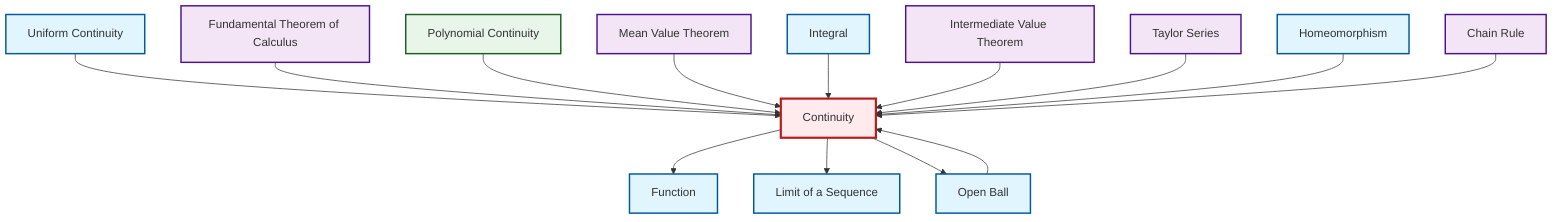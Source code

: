 graph TD
    classDef definition fill:#e1f5fe,stroke:#01579b,stroke-width:2px
    classDef theorem fill:#f3e5f5,stroke:#4a148c,stroke-width:2px
    classDef axiom fill:#fff3e0,stroke:#e65100,stroke-width:2px
    classDef example fill:#e8f5e9,stroke:#1b5e20,stroke-width:2px
    classDef current fill:#ffebee,stroke:#b71c1c,stroke-width:3px
    thm-fundamental-calculus["Fundamental Theorem of Calculus"]:::theorem
    thm-chain-rule["Chain Rule"]:::theorem
    def-homeomorphism["Homeomorphism"]:::definition
    def-integral["Integral"]:::definition
    thm-intermediate-value["Intermediate Value Theorem"]:::theorem
    ex-polynomial-continuity["Polynomial Continuity"]:::example
    def-function["Function"]:::definition
    thm-mean-value["Mean Value Theorem"]:::theorem
    thm-taylor-series["Taylor Series"]:::theorem
    def-open-ball["Open Ball"]:::definition
    def-continuity["Continuity"]:::definition
    def-limit["Limit of a Sequence"]:::definition
    def-uniform-continuity["Uniform Continuity"]:::definition
    def-uniform-continuity --> def-continuity
    thm-fundamental-calculus --> def-continuity
    ex-polynomial-continuity --> def-continuity
    thm-mean-value --> def-continuity
    def-integral --> def-continuity
    def-continuity --> def-function
    def-continuity --> def-limit
    def-continuity --> def-open-ball
    thm-intermediate-value --> def-continuity
    thm-taylor-series --> def-continuity
    def-open-ball --> def-continuity
    def-homeomorphism --> def-continuity
    thm-chain-rule --> def-continuity
    class def-continuity current